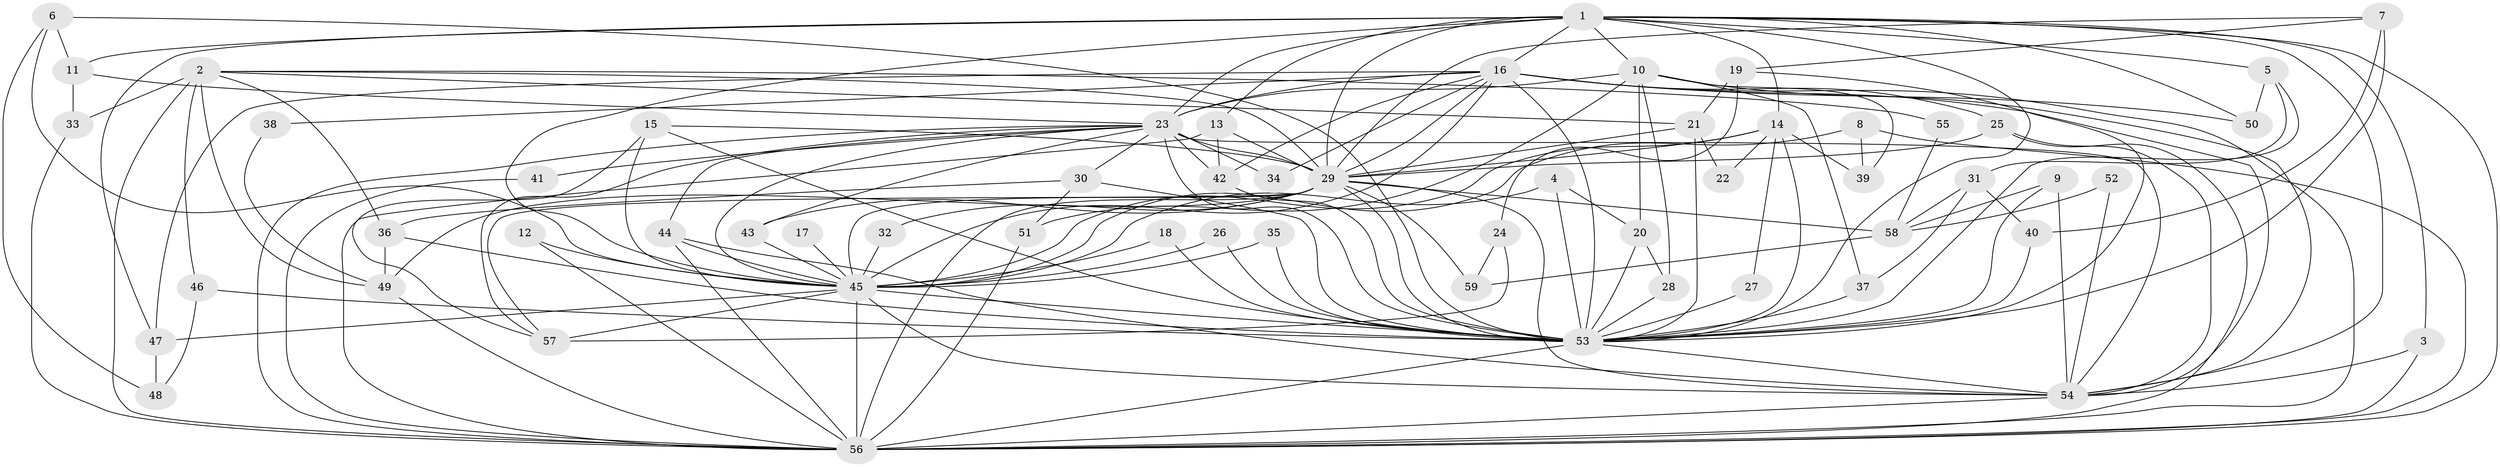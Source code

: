 // original degree distribution, {18: 0.01694915254237288, 26: 0.00847457627118644, 23: 0.00847457627118644, 28: 0.01694915254237288, 16: 0.00847457627118644, 17: 0.00847457627118644, 15: 0.00847457627118644, 29: 0.00847457627118644, 9: 0.00847457627118644, 4: 0.1440677966101695, 3: 0.16101694915254236, 5: 0.01694915254237288, 2: 0.5423728813559322, 6: 0.025423728813559324, 7: 0.01694915254237288}
// Generated by graph-tools (version 1.1) at 2025/36/03/04/25 23:36:20]
// undirected, 59 vertices, 161 edges
graph export_dot {
  node [color=gray90,style=filled];
  1;
  2;
  3;
  4;
  5;
  6;
  7;
  8;
  9;
  10;
  11;
  12;
  13;
  14;
  15;
  16;
  17;
  18;
  19;
  20;
  21;
  22;
  23;
  24;
  25;
  26;
  27;
  28;
  29;
  30;
  31;
  32;
  33;
  34;
  35;
  36;
  37;
  38;
  39;
  40;
  41;
  42;
  43;
  44;
  45;
  46;
  47;
  48;
  49;
  50;
  51;
  52;
  53;
  54;
  55;
  56;
  57;
  58;
  59;
  1 -- 3 [weight=1.0];
  1 -- 5 [weight=1.0];
  1 -- 10 [weight=1.0];
  1 -- 11 [weight=1.0];
  1 -- 13 [weight=1.0];
  1 -- 14 [weight=1.0];
  1 -- 16 [weight=1.0];
  1 -- 23 [weight=3.0];
  1 -- 29 [weight=1.0];
  1 -- 45 [weight=1.0];
  1 -- 47 [weight=1.0];
  1 -- 50 [weight=1.0];
  1 -- 53 [weight=2.0];
  1 -- 54 [weight=1.0];
  1 -- 56 [weight=1.0];
  2 -- 21 [weight=1.0];
  2 -- 29 [weight=1.0];
  2 -- 33 [weight=1.0];
  2 -- 36 [weight=1.0];
  2 -- 46 [weight=1.0];
  2 -- 49 [weight=1.0];
  2 -- 55 [weight=1.0];
  2 -- 56 [weight=2.0];
  3 -- 54 [weight=1.0];
  3 -- 56 [weight=1.0];
  4 -- 20 [weight=1.0];
  4 -- 45 [weight=1.0];
  4 -- 53 [weight=1.0];
  5 -- 31 [weight=1.0];
  5 -- 50 [weight=1.0];
  5 -- 53 [weight=1.0];
  6 -- 11 [weight=1.0];
  6 -- 45 [weight=1.0];
  6 -- 48 [weight=1.0];
  6 -- 53 [weight=1.0];
  7 -- 19 [weight=1.0];
  7 -- 29 [weight=1.0];
  7 -- 40 [weight=1.0];
  7 -- 53 [weight=2.0];
  8 -- 39 [weight=1.0];
  8 -- 45 [weight=1.0];
  8 -- 56 [weight=1.0];
  9 -- 53 [weight=2.0];
  9 -- 54 [weight=1.0];
  9 -- 58 [weight=1.0];
  10 -- 20 [weight=1.0];
  10 -- 23 [weight=1.0];
  10 -- 28 [weight=1.0];
  10 -- 37 [weight=1.0];
  10 -- 39 [weight=1.0];
  10 -- 51 [weight=1.0];
  10 -- 54 [weight=1.0];
  11 -- 23 [weight=1.0];
  11 -- 33 [weight=1.0];
  12 -- 45 [weight=1.0];
  12 -- 56 [weight=1.0];
  13 -- 29 [weight=1.0];
  13 -- 42 [weight=1.0];
  13 -- 56 [weight=1.0];
  14 -- 22 [weight=1.0];
  14 -- 27 [weight=1.0];
  14 -- 29 [weight=1.0];
  14 -- 39 [weight=1.0];
  14 -- 45 [weight=1.0];
  14 -- 53 [weight=2.0];
  15 -- 29 [weight=1.0];
  15 -- 45 [weight=1.0];
  15 -- 53 [weight=1.0];
  15 -- 57 [weight=1.0];
  16 -- 23 [weight=2.0];
  16 -- 25 [weight=1.0];
  16 -- 29 [weight=2.0];
  16 -- 34 [weight=1.0];
  16 -- 38 [weight=1.0];
  16 -- 42 [weight=1.0];
  16 -- 45 [weight=1.0];
  16 -- 47 [weight=1.0];
  16 -- 50 [weight=1.0];
  16 -- 53 [weight=4.0];
  16 -- 54 [weight=1.0];
  16 -- 56 [weight=1.0];
  17 -- 45 [weight=1.0];
  18 -- 45 [weight=1.0];
  18 -- 53 [weight=1.0];
  19 -- 21 [weight=1.0];
  19 -- 24 [weight=1.0];
  19 -- 53 [weight=1.0];
  20 -- 28 [weight=1.0];
  20 -- 53 [weight=1.0];
  21 -- 22 [weight=1.0];
  21 -- 29 [weight=1.0];
  21 -- 53 [weight=1.0];
  23 -- 29 [weight=2.0];
  23 -- 30 [weight=1.0];
  23 -- 34 [weight=2.0];
  23 -- 41 [weight=2.0];
  23 -- 42 [weight=1.0];
  23 -- 43 [weight=1.0];
  23 -- 44 [weight=1.0];
  23 -- 45 [weight=2.0];
  23 -- 53 [weight=6.0];
  23 -- 54 [weight=2.0];
  23 -- 56 [weight=3.0];
  23 -- 57 [weight=1.0];
  24 -- 57 [weight=1.0];
  24 -- 59 [weight=1.0];
  25 -- 29 [weight=1.0];
  25 -- 54 [weight=1.0];
  25 -- 56 [weight=1.0];
  26 -- 45 [weight=1.0];
  26 -- 53 [weight=1.0];
  27 -- 53 [weight=1.0];
  28 -- 53 [weight=1.0];
  29 -- 32 [weight=1.0];
  29 -- 43 [weight=1.0];
  29 -- 45 [weight=1.0];
  29 -- 49 [weight=2.0];
  29 -- 53 [weight=3.0];
  29 -- 54 [weight=1.0];
  29 -- 56 [weight=1.0];
  29 -- 57 [weight=1.0];
  29 -- 58 [weight=2.0];
  29 -- 59 [weight=1.0];
  30 -- 36 [weight=1.0];
  30 -- 51 [weight=1.0];
  30 -- 53 [weight=1.0];
  31 -- 37 [weight=1.0];
  31 -- 40 [weight=1.0];
  31 -- 58 [weight=1.0];
  32 -- 45 [weight=1.0];
  33 -- 56 [weight=1.0];
  35 -- 45 [weight=1.0];
  35 -- 53 [weight=1.0];
  36 -- 49 [weight=1.0];
  36 -- 53 [weight=1.0];
  37 -- 53 [weight=2.0];
  38 -- 49 [weight=1.0];
  40 -- 53 [weight=1.0];
  41 -- 56 [weight=1.0];
  42 -- 53 [weight=1.0];
  43 -- 45 [weight=1.0];
  44 -- 45 [weight=1.0];
  44 -- 54 [weight=1.0];
  44 -- 56 [weight=1.0];
  45 -- 47 [weight=1.0];
  45 -- 53 [weight=4.0];
  45 -- 54 [weight=1.0];
  45 -- 56 [weight=1.0];
  45 -- 57 [weight=2.0];
  46 -- 48 [weight=1.0];
  46 -- 53 [weight=1.0];
  47 -- 48 [weight=1.0];
  49 -- 56 [weight=1.0];
  51 -- 56 [weight=1.0];
  52 -- 54 [weight=1.0];
  52 -- 58 [weight=1.0];
  53 -- 54 [weight=4.0];
  53 -- 56 [weight=3.0];
  54 -- 56 [weight=1.0];
  55 -- 58 [weight=1.0];
  58 -- 59 [weight=1.0];
}
